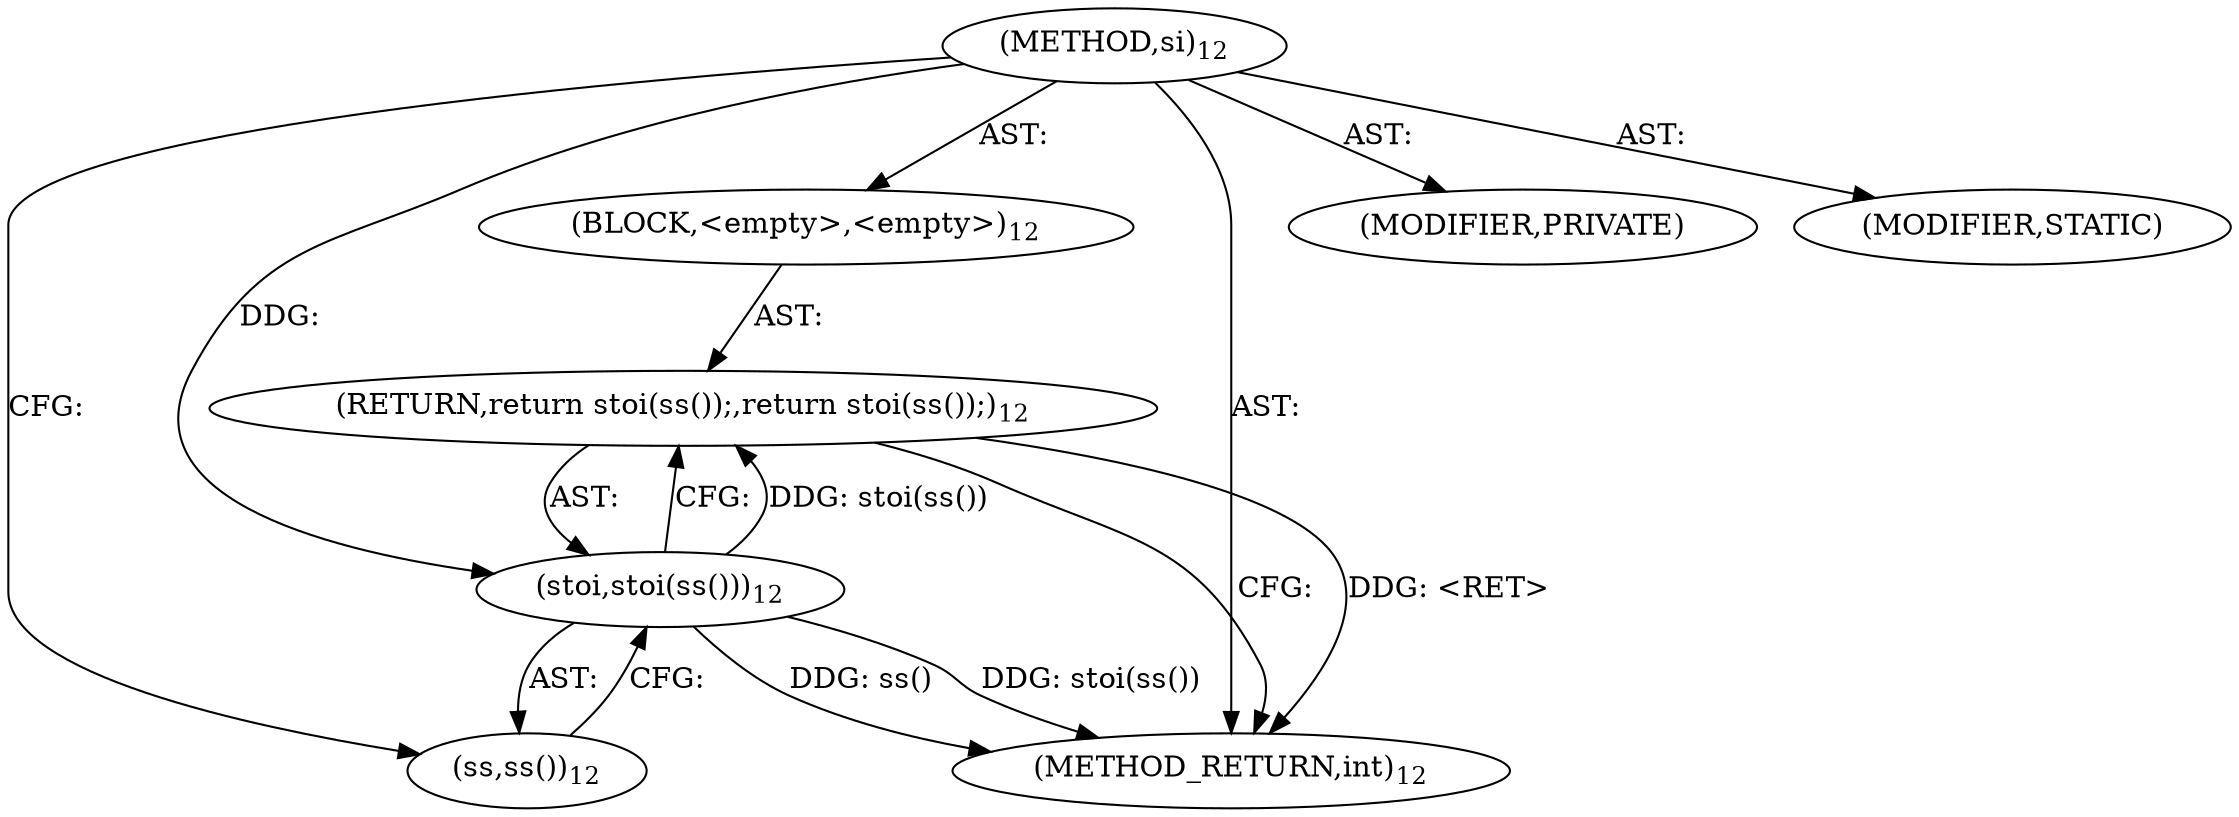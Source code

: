 digraph "si" {  
"42" [label = <(METHOD,si)<SUB>12</SUB>> ]
"43" [label = <(BLOCK,&lt;empty&gt;,&lt;empty&gt;)<SUB>12</SUB>> ]
"44" [label = <(RETURN,return stoi(ss());,return stoi(ss());)<SUB>12</SUB>> ]
"45" [label = <(stoi,stoi(ss()))<SUB>12</SUB>> ]
"46" [label = <(ss,ss())<SUB>12</SUB>> ]
"47" [label = <(MODIFIER,PRIVATE)> ]
"48" [label = <(MODIFIER,STATIC)> ]
"49" [label = <(METHOD_RETURN,int)<SUB>12</SUB>> ]
  "42" -> "43"  [ label = "AST: "] 
  "42" -> "47"  [ label = "AST: "] 
  "42" -> "48"  [ label = "AST: "] 
  "42" -> "49"  [ label = "AST: "] 
  "43" -> "44"  [ label = "AST: "] 
  "44" -> "45"  [ label = "AST: "] 
  "45" -> "46"  [ label = "AST: "] 
  "44" -> "49"  [ label = "CFG: "] 
  "45" -> "44"  [ label = "CFG: "] 
  "46" -> "45"  [ label = "CFG: "] 
  "42" -> "46"  [ label = "CFG: "] 
  "44" -> "49"  [ label = "DDG: &lt;RET&gt;"] 
  "45" -> "49"  [ label = "DDG: ss()"] 
  "45" -> "49"  [ label = "DDG: stoi(ss())"] 
  "45" -> "44"  [ label = "DDG: stoi(ss())"] 
  "42" -> "45"  [ label = "DDG: "] 
}
